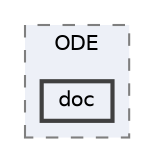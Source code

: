 digraph "src/ODE/doc"
{
 // LATEX_PDF_SIZE
  bgcolor="transparent";
  edge [fontname=Helvetica,fontsize=10,labelfontname=Helvetica,labelfontsize=10];
  node [fontname=Helvetica,fontsize=10,shape=box,height=0.2,width=0.4];
  compound=true
  subgraph clusterdir_e47b7a1cb0d621da2e060462b00c1c76 {
    graph [ bgcolor="#edf0f7", pencolor="grey50", label="ODE", fontname=Helvetica,fontsize=10 style="filled,dashed", URL="dir_e47b7a1cb0d621da2e060462b00c1c76.html",tooltip=""]
  dir_d7c54b43186f5b228def8dda1abd9c66 [label="doc", fillcolor="#edf0f7", color="grey25", style="filled,bold", URL="dir_d7c54b43186f5b228def8dda1abd9c66.html",tooltip=""];
  }
}
